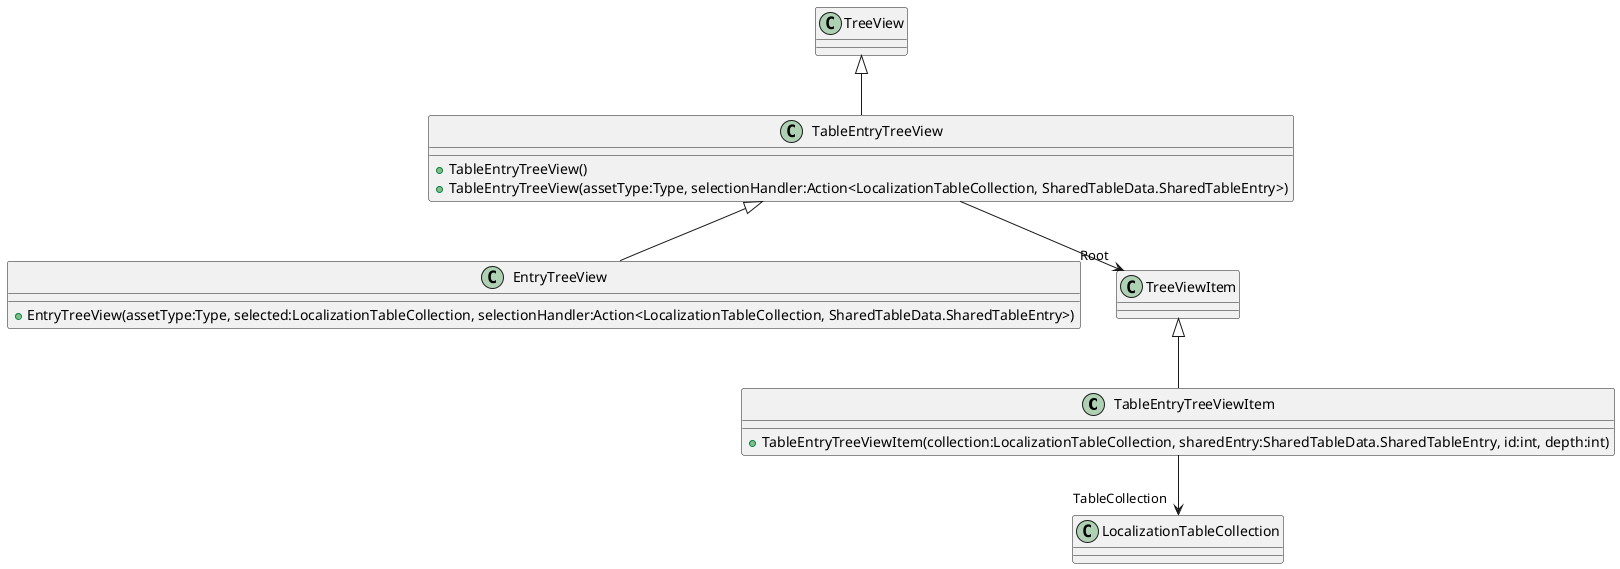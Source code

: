 @startuml
class TableEntryTreeViewItem {
    + TableEntryTreeViewItem(collection:LocalizationTableCollection, sharedEntry:SharedTableData.SharedTableEntry, id:int, depth:int)
}
class EntryTreeView {
    + EntryTreeView(assetType:Type, selected:LocalizationTableCollection, selectionHandler:Action<LocalizationTableCollection, SharedTableData.SharedTableEntry>)
}
class TableEntryTreeView {
    + TableEntryTreeView()
    + TableEntryTreeView(assetType:Type, selectionHandler:Action<LocalizationTableCollection, SharedTableData.SharedTableEntry>)
}
TreeViewItem <|-- TableEntryTreeViewItem
TableEntryTreeViewItem --> "TableCollection" LocalizationTableCollection
TableEntryTreeView <|-- EntryTreeView
TreeView <|-- TableEntryTreeView
TableEntryTreeView --> "Root" TreeViewItem
@enduml
